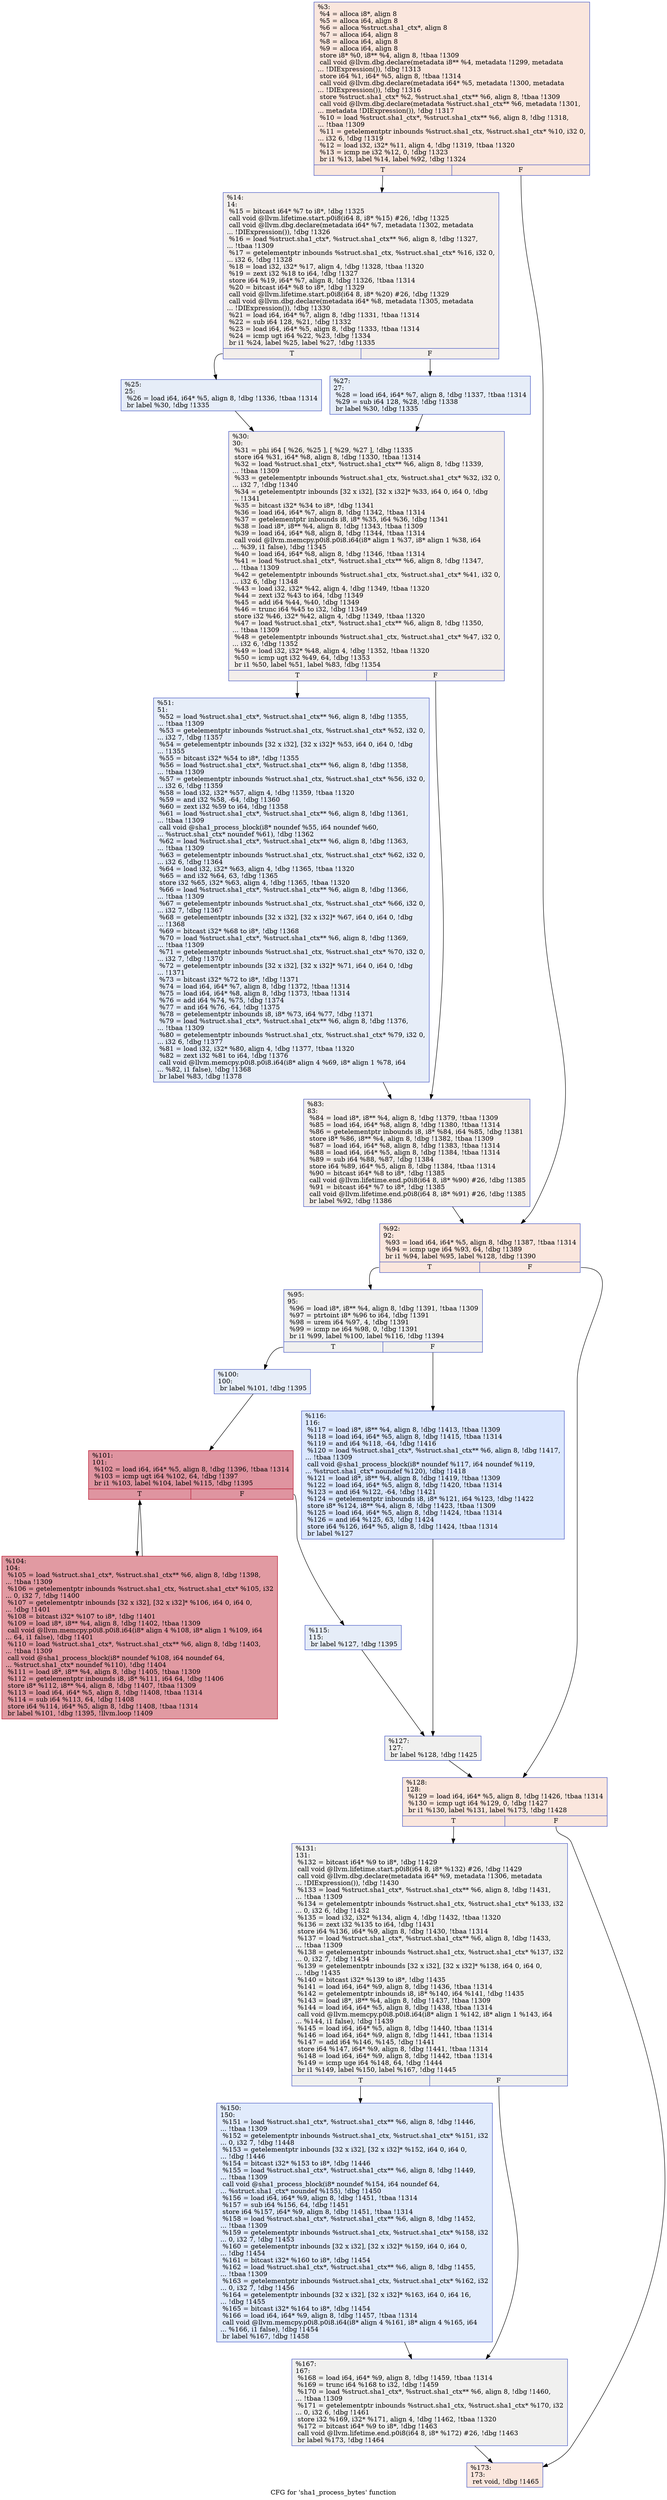 digraph "CFG for 'sha1_process_bytes' function" {
	label="CFG for 'sha1_process_bytes' function";

	Node0x20b9150 [shape=record,color="#3d50c3ff", style=filled, fillcolor="#f3c7b170",label="{%3:\l  %4 = alloca i8*, align 8\l  %5 = alloca i64, align 8\l  %6 = alloca %struct.sha1_ctx*, align 8\l  %7 = alloca i64, align 8\l  %8 = alloca i64, align 8\l  %9 = alloca i64, align 8\l  store i8* %0, i8** %4, align 8, !tbaa !1309\l  call void @llvm.dbg.declare(metadata i8** %4, metadata !1299, metadata\l... !DIExpression()), !dbg !1313\l  store i64 %1, i64* %5, align 8, !tbaa !1314\l  call void @llvm.dbg.declare(metadata i64* %5, metadata !1300, metadata\l... !DIExpression()), !dbg !1316\l  store %struct.sha1_ctx* %2, %struct.sha1_ctx** %6, align 8, !tbaa !1309\l  call void @llvm.dbg.declare(metadata %struct.sha1_ctx** %6, metadata !1301,\l... metadata !DIExpression()), !dbg !1317\l  %10 = load %struct.sha1_ctx*, %struct.sha1_ctx** %6, align 8, !dbg !1318,\l... !tbaa !1309\l  %11 = getelementptr inbounds %struct.sha1_ctx, %struct.sha1_ctx* %10, i32 0,\l... i32 6, !dbg !1319\l  %12 = load i32, i32* %11, align 4, !dbg !1319, !tbaa !1320\l  %13 = icmp ne i32 %12, 0, !dbg !1323\l  br i1 %13, label %14, label %92, !dbg !1324\l|{<s0>T|<s1>F}}"];
	Node0x20b9150:s0 -> Node0x213c370;
	Node0x20b9150:s1 -> Node0x213c550;
	Node0x213c370 [shape=record,color="#3d50c3ff", style=filled, fillcolor="#e5d8d170",label="{%14:\l14:                                               \l  %15 = bitcast i64* %7 to i8*, !dbg !1325\l  call void @llvm.lifetime.start.p0i8(i64 8, i8* %15) #26, !dbg !1325\l  call void @llvm.dbg.declare(metadata i64* %7, metadata !1302, metadata\l... !DIExpression()), !dbg !1326\l  %16 = load %struct.sha1_ctx*, %struct.sha1_ctx** %6, align 8, !dbg !1327,\l... !tbaa !1309\l  %17 = getelementptr inbounds %struct.sha1_ctx, %struct.sha1_ctx* %16, i32 0,\l... i32 6, !dbg !1328\l  %18 = load i32, i32* %17, align 4, !dbg !1328, !tbaa !1320\l  %19 = zext i32 %18 to i64, !dbg !1327\l  store i64 %19, i64* %7, align 8, !dbg !1326, !tbaa !1314\l  %20 = bitcast i64* %8 to i8*, !dbg !1329\l  call void @llvm.lifetime.start.p0i8(i64 8, i8* %20) #26, !dbg !1329\l  call void @llvm.dbg.declare(metadata i64* %8, metadata !1305, metadata\l... !DIExpression()), !dbg !1330\l  %21 = load i64, i64* %7, align 8, !dbg !1331, !tbaa !1314\l  %22 = sub i64 128, %21, !dbg !1332\l  %23 = load i64, i64* %5, align 8, !dbg !1333, !tbaa !1314\l  %24 = icmp ugt i64 %22, %23, !dbg !1334\l  br i1 %24, label %25, label %27, !dbg !1335\l|{<s0>T|<s1>F}}"];
	Node0x213c370:s0 -> Node0x213c3c0;
	Node0x213c370:s1 -> Node0x213c410;
	Node0x213c3c0 [shape=record,color="#3d50c3ff", style=filled, fillcolor="#c7d7f070",label="{%25:\l25:                                               \l  %26 = load i64, i64* %5, align 8, !dbg !1336, !tbaa !1314\l  br label %30, !dbg !1335\l}"];
	Node0x213c3c0 -> Node0x213c460;
	Node0x213c410 [shape=record,color="#3d50c3ff", style=filled, fillcolor="#c7d7f070",label="{%27:\l27:                                               \l  %28 = load i64, i64* %7, align 8, !dbg !1337, !tbaa !1314\l  %29 = sub i64 128, %28, !dbg !1338\l  br label %30, !dbg !1335\l}"];
	Node0x213c410 -> Node0x213c460;
	Node0x213c460 [shape=record,color="#3d50c3ff", style=filled, fillcolor="#e5d8d170",label="{%30:\l30:                                               \l  %31 = phi i64 [ %26, %25 ], [ %29, %27 ], !dbg !1335\l  store i64 %31, i64* %8, align 8, !dbg !1330, !tbaa !1314\l  %32 = load %struct.sha1_ctx*, %struct.sha1_ctx** %6, align 8, !dbg !1339,\l... !tbaa !1309\l  %33 = getelementptr inbounds %struct.sha1_ctx, %struct.sha1_ctx* %32, i32 0,\l... i32 7, !dbg !1340\l  %34 = getelementptr inbounds [32 x i32], [32 x i32]* %33, i64 0, i64 0, !dbg\l... !1341\l  %35 = bitcast i32* %34 to i8*, !dbg !1341\l  %36 = load i64, i64* %7, align 8, !dbg !1342, !tbaa !1314\l  %37 = getelementptr inbounds i8, i8* %35, i64 %36, !dbg !1341\l  %38 = load i8*, i8** %4, align 8, !dbg !1343, !tbaa !1309\l  %39 = load i64, i64* %8, align 8, !dbg !1344, !tbaa !1314\l  call void @llvm.memcpy.p0i8.p0i8.i64(i8* align 1 %37, i8* align 1 %38, i64\l... %39, i1 false), !dbg !1345\l  %40 = load i64, i64* %8, align 8, !dbg !1346, !tbaa !1314\l  %41 = load %struct.sha1_ctx*, %struct.sha1_ctx** %6, align 8, !dbg !1347,\l... !tbaa !1309\l  %42 = getelementptr inbounds %struct.sha1_ctx, %struct.sha1_ctx* %41, i32 0,\l... i32 6, !dbg !1348\l  %43 = load i32, i32* %42, align 4, !dbg !1349, !tbaa !1320\l  %44 = zext i32 %43 to i64, !dbg !1349\l  %45 = add i64 %44, %40, !dbg !1349\l  %46 = trunc i64 %45 to i32, !dbg !1349\l  store i32 %46, i32* %42, align 4, !dbg !1349, !tbaa !1320\l  %47 = load %struct.sha1_ctx*, %struct.sha1_ctx** %6, align 8, !dbg !1350,\l... !tbaa !1309\l  %48 = getelementptr inbounds %struct.sha1_ctx, %struct.sha1_ctx* %47, i32 0,\l... i32 6, !dbg !1352\l  %49 = load i32, i32* %48, align 4, !dbg !1352, !tbaa !1320\l  %50 = icmp ugt i32 %49, 64, !dbg !1353\l  br i1 %50, label %51, label %83, !dbg !1354\l|{<s0>T|<s1>F}}"];
	Node0x213c460:s0 -> Node0x213c4b0;
	Node0x213c460:s1 -> Node0x213c500;
	Node0x213c4b0 [shape=record,color="#3d50c3ff", style=filled, fillcolor="#c7d7f070",label="{%51:\l51:                                               \l  %52 = load %struct.sha1_ctx*, %struct.sha1_ctx** %6, align 8, !dbg !1355,\l... !tbaa !1309\l  %53 = getelementptr inbounds %struct.sha1_ctx, %struct.sha1_ctx* %52, i32 0,\l... i32 7, !dbg !1357\l  %54 = getelementptr inbounds [32 x i32], [32 x i32]* %53, i64 0, i64 0, !dbg\l... !1355\l  %55 = bitcast i32* %54 to i8*, !dbg !1355\l  %56 = load %struct.sha1_ctx*, %struct.sha1_ctx** %6, align 8, !dbg !1358,\l... !tbaa !1309\l  %57 = getelementptr inbounds %struct.sha1_ctx, %struct.sha1_ctx* %56, i32 0,\l... i32 6, !dbg !1359\l  %58 = load i32, i32* %57, align 4, !dbg !1359, !tbaa !1320\l  %59 = and i32 %58, -64, !dbg !1360\l  %60 = zext i32 %59 to i64, !dbg !1358\l  %61 = load %struct.sha1_ctx*, %struct.sha1_ctx** %6, align 8, !dbg !1361,\l... !tbaa !1309\l  call void @sha1_process_block(i8* noundef %55, i64 noundef %60,\l... %struct.sha1_ctx* noundef %61), !dbg !1362\l  %62 = load %struct.sha1_ctx*, %struct.sha1_ctx** %6, align 8, !dbg !1363,\l... !tbaa !1309\l  %63 = getelementptr inbounds %struct.sha1_ctx, %struct.sha1_ctx* %62, i32 0,\l... i32 6, !dbg !1364\l  %64 = load i32, i32* %63, align 4, !dbg !1365, !tbaa !1320\l  %65 = and i32 %64, 63, !dbg !1365\l  store i32 %65, i32* %63, align 4, !dbg !1365, !tbaa !1320\l  %66 = load %struct.sha1_ctx*, %struct.sha1_ctx** %6, align 8, !dbg !1366,\l... !tbaa !1309\l  %67 = getelementptr inbounds %struct.sha1_ctx, %struct.sha1_ctx* %66, i32 0,\l... i32 7, !dbg !1367\l  %68 = getelementptr inbounds [32 x i32], [32 x i32]* %67, i64 0, i64 0, !dbg\l... !1368\l  %69 = bitcast i32* %68 to i8*, !dbg !1368\l  %70 = load %struct.sha1_ctx*, %struct.sha1_ctx** %6, align 8, !dbg !1369,\l... !tbaa !1309\l  %71 = getelementptr inbounds %struct.sha1_ctx, %struct.sha1_ctx* %70, i32 0,\l... i32 7, !dbg !1370\l  %72 = getelementptr inbounds [32 x i32], [32 x i32]* %71, i64 0, i64 0, !dbg\l... !1371\l  %73 = bitcast i32* %72 to i8*, !dbg !1371\l  %74 = load i64, i64* %7, align 8, !dbg !1372, !tbaa !1314\l  %75 = load i64, i64* %8, align 8, !dbg !1373, !tbaa !1314\l  %76 = add i64 %74, %75, !dbg !1374\l  %77 = and i64 %76, -64, !dbg !1375\l  %78 = getelementptr inbounds i8, i8* %73, i64 %77, !dbg !1371\l  %79 = load %struct.sha1_ctx*, %struct.sha1_ctx** %6, align 8, !dbg !1376,\l... !tbaa !1309\l  %80 = getelementptr inbounds %struct.sha1_ctx, %struct.sha1_ctx* %79, i32 0,\l... i32 6, !dbg !1377\l  %81 = load i32, i32* %80, align 4, !dbg !1377, !tbaa !1320\l  %82 = zext i32 %81 to i64, !dbg !1376\l  call void @llvm.memcpy.p0i8.p0i8.i64(i8* align 4 %69, i8* align 1 %78, i64\l... %82, i1 false), !dbg !1368\l  br label %83, !dbg !1378\l}"];
	Node0x213c4b0 -> Node0x213c500;
	Node0x213c500 [shape=record,color="#3d50c3ff", style=filled, fillcolor="#e5d8d170",label="{%83:\l83:                                               \l  %84 = load i8*, i8** %4, align 8, !dbg !1379, !tbaa !1309\l  %85 = load i64, i64* %8, align 8, !dbg !1380, !tbaa !1314\l  %86 = getelementptr inbounds i8, i8* %84, i64 %85, !dbg !1381\l  store i8* %86, i8** %4, align 8, !dbg !1382, !tbaa !1309\l  %87 = load i64, i64* %8, align 8, !dbg !1383, !tbaa !1314\l  %88 = load i64, i64* %5, align 8, !dbg !1384, !tbaa !1314\l  %89 = sub i64 %88, %87, !dbg !1384\l  store i64 %89, i64* %5, align 8, !dbg !1384, !tbaa !1314\l  %90 = bitcast i64* %8 to i8*, !dbg !1385\l  call void @llvm.lifetime.end.p0i8(i64 8, i8* %90) #26, !dbg !1385\l  %91 = bitcast i64* %7 to i8*, !dbg !1385\l  call void @llvm.lifetime.end.p0i8(i64 8, i8* %91) #26, !dbg !1385\l  br label %92, !dbg !1386\l}"];
	Node0x213c500 -> Node0x213c550;
	Node0x213c550 [shape=record,color="#3d50c3ff", style=filled, fillcolor="#f3c7b170",label="{%92:\l92:                                               \l  %93 = load i64, i64* %5, align 8, !dbg !1387, !tbaa !1314\l  %94 = icmp uge i64 %93, 64, !dbg !1389\l  br i1 %94, label %95, label %128, !dbg !1390\l|{<s0>T|<s1>F}}"];
	Node0x213c550:s0 -> Node0x213c5a0;
	Node0x213c550:s1 -> Node0x213c7d0;
	Node0x213c5a0 [shape=record,color="#3d50c3ff", style=filled, fillcolor="#dedcdb70",label="{%95:\l95:                                               \l  %96 = load i8*, i8** %4, align 8, !dbg !1391, !tbaa !1309\l  %97 = ptrtoint i8* %96 to i64, !dbg !1391\l  %98 = urem i64 %97, 4, !dbg !1391\l  %99 = icmp ne i64 %98, 0, !dbg !1391\l  br i1 %99, label %100, label %116, !dbg !1394\l|{<s0>T|<s1>F}}"];
	Node0x213c5a0:s0 -> Node0x213c5f0;
	Node0x213c5a0:s1 -> Node0x213c730;
	Node0x213c5f0 [shape=record,color="#3d50c3ff", style=filled, fillcolor="#c7d7f070",label="{%100:\l100:                                              \l  br label %101, !dbg !1395\l}"];
	Node0x213c5f0 -> Node0x213c640;
	Node0x213c640 [shape=record,color="#b70d28ff", style=filled, fillcolor="#b70d2870",label="{%101:\l101:                                              \l  %102 = load i64, i64* %5, align 8, !dbg !1396, !tbaa !1314\l  %103 = icmp ugt i64 %102, 64, !dbg !1397\l  br i1 %103, label %104, label %115, !dbg !1395\l|{<s0>T|<s1>F}}"];
	Node0x213c640:s0 -> Node0x213c690;
	Node0x213c640:s1 -> Node0x213c6e0;
	Node0x213c690 [shape=record,color="#b70d28ff", style=filled, fillcolor="#bb1b2c70",label="{%104:\l104:                                              \l  %105 = load %struct.sha1_ctx*, %struct.sha1_ctx** %6, align 8, !dbg !1398,\l... !tbaa !1309\l  %106 = getelementptr inbounds %struct.sha1_ctx, %struct.sha1_ctx* %105, i32\l... 0, i32 7, !dbg !1400\l  %107 = getelementptr inbounds [32 x i32], [32 x i32]* %106, i64 0, i64 0,\l... !dbg !1401\l  %108 = bitcast i32* %107 to i8*, !dbg !1401\l  %109 = load i8*, i8** %4, align 8, !dbg !1402, !tbaa !1309\l  call void @llvm.memcpy.p0i8.p0i8.i64(i8* align 4 %108, i8* align 1 %109, i64\l... 64, i1 false), !dbg !1401\l  %110 = load %struct.sha1_ctx*, %struct.sha1_ctx** %6, align 8, !dbg !1403,\l... !tbaa !1309\l  call void @sha1_process_block(i8* noundef %108, i64 noundef 64,\l... %struct.sha1_ctx* noundef %110), !dbg !1404\l  %111 = load i8*, i8** %4, align 8, !dbg !1405, !tbaa !1309\l  %112 = getelementptr inbounds i8, i8* %111, i64 64, !dbg !1406\l  store i8* %112, i8** %4, align 8, !dbg !1407, !tbaa !1309\l  %113 = load i64, i64* %5, align 8, !dbg !1408, !tbaa !1314\l  %114 = sub i64 %113, 64, !dbg !1408\l  store i64 %114, i64* %5, align 8, !dbg !1408, !tbaa !1314\l  br label %101, !dbg !1395, !llvm.loop !1409\l}"];
	Node0x213c690 -> Node0x213c640;
	Node0x213c6e0 [shape=record,color="#3d50c3ff", style=filled, fillcolor="#c7d7f070",label="{%115:\l115:                                              \l  br label %127, !dbg !1395\l}"];
	Node0x213c6e0 -> Node0x213c780;
	Node0x213c730 [shape=record,color="#3d50c3ff", style=filled, fillcolor="#aec9fc70",label="{%116:\l116:                                              \l  %117 = load i8*, i8** %4, align 8, !dbg !1413, !tbaa !1309\l  %118 = load i64, i64* %5, align 8, !dbg !1415, !tbaa !1314\l  %119 = and i64 %118, -64, !dbg !1416\l  %120 = load %struct.sha1_ctx*, %struct.sha1_ctx** %6, align 8, !dbg !1417,\l... !tbaa !1309\l  call void @sha1_process_block(i8* noundef %117, i64 noundef %119,\l... %struct.sha1_ctx* noundef %120), !dbg !1418\l  %121 = load i8*, i8** %4, align 8, !dbg !1419, !tbaa !1309\l  %122 = load i64, i64* %5, align 8, !dbg !1420, !tbaa !1314\l  %123 = and i64 %122, -64, !dbg !1421\l  %124 = getelementptr inbounds i8, i8* %121, i64 %123, !dbg !1422\l  store i8* %124, i8** %4, align 8, !dbg !1423, !tbaa !1309\l  %125 = load i64, i64* %5, align 8, !dbg !1424, !tbaa !1314\l  %126 = and i64 %125, 63, !dbg !1424\l  store i64 %126, i64* %5, align 8, !dbg !1424, !tbaa !1314\l  br label %127\l}"];
	Node0x213c730 -> Node0x213c780;
	Node0x213c780 [shape=record,color="#3d50c3ff", style=filled, fillcolor="#dedcdb70",label="{%127:\l127:                                              \l  br label %128, !dbg !1425\l}"];
	Node0x213c780 -> Node0x213c7d0;
	Node0x213c7d0 [shape=record,color="#3d50c3ff", style=filled, fillcolor="#f3c7b170",label="{%128:\l128:                                              \l  %129 = load i64, i64* %5, align 8, !dbg !1426, !tbaa !1314\l  %130 = icmp ugt i64 %129, 0, !dbg !1427\l  br i1 %130, label %131, label %173, !dbg !1428\l|{<s0>T|<s1>F}}"];
	Node0x213c7d0:s0 -> Node0x213c820;
	Node0x213c7d0:s1 -> Node0x213c910;
	Node0x213c820 [shape=record,color="#3d50c3ff", style=filled, fillcolor="#dedcdb70",label="{%131:\l131:                                              \l  %132 = bitcast i64* %9 to i8*, !dbg !1429\l  call void @llvm.lifetime.start.p0i8(i64 8, i8* %132) #26, !dbg !1429\l  call void @llvm.dbg.declare(metadata i64* %9, metadata !1306, metadata\l... !DIExpression()), !dbg !1430\l  %133 = load %struct.sha1_ctx*, %struct.sha1_ctx** %6, align 8, !dbg !1431,\l... !tbaa !1309\l  %134 = getelementptr inbounds %struct.sha1_ctx, %struct.sha1_ctx* %133, i32\l... 0, i32 6, !dbg !1432\l  %135 = load i32, i32* %134, align 4, !dbg !1432, !tbaa !1320\l  %136 = zext i32 %135 to i64, !dbg !1431\l  store i64 %136, i64* %9, align 8, !dbg !1430, !tbaa !1314\l  %137 = load %struct.sha1_ctx*, %struct.sha1_ctx** %6, align 8, !dbg !1433,\l... !tbaa !1309\l  %138 = getelementptr inbounds %struct.sha1_ctx, %struct.sha1_ctx* %137, i32\l... 0, i32 7, !dbg !1434\l  %139 = getelementptr inbounds [32 x i32], [32 x i32]* %138, i64 0, i64 0,\l... !dbg !1435\l  %140 = bitcast i32* %139 to i8*, !dbg !1435\l  %141 = load i64, i64* %9, align 8, !dbg !1436, !tbaa !1314\l  %142 = getelementptr inbounds i8, i8* %140, i64 %141, !dbg !1435\l  %143 = load i8*, i8** %4, align 8, !dbg !1437, !tbaa !1309\l  %144 = load i64, i64* %5, align 8, !dbg !1438, !tbaa !1314\l  call void @llvm.memcpy.p0i8.p0i8.i64(i8* align 1 %142, i8* align 1 %143, i64\l... %144, i1 false), !dbg !1439\l  %145 = load i64, i64* %5, align 8, !dbg !1440, !tbaa !1314\l  %146 = load i64, i64* %9, align 8, !dbg !1441, !tbaa !1314\l  %147 = add i64 %146, %145, !dbg !1441\l  store i64 %147, i64* %9, align 8, !dbg !1441, !tbaa !1314\l  %148 = load i64, i64* %9, align 8, !dbg !1442, !tbaa !1314\l  %149 = icmp uge i64 %148, 64, !dbg !1444\l  br i1 %149, label %150, label %167, !dbg !1445\l|{<s0>T|<s1>F}}"];
	Node0x213c820:s0 -> Node0x213c870;
	Node0x213c820:s1 -> Node0x213c8c0;
	Node0x213c870 [shape=record,color="#3d50c3ff", style=filled, fillcolor="#bbd1f870",label="{%150:\l150:                                              \l  %151 = load %struct.sha1_ctx*, %struct.sha1_ctx** %6, align 8, !dbg !1446,\l... !tbaa !1309\l  %152 = getelementptr inbounds %struct.sha1_ctx, %struct.sha1_ctx* %151, i32\l... 0, i32 7, !dbg !1448\l  %153 = getelementptr inbounds [32 x i32], [32 x i32]* %152, i64 0, i64 0,\l... !dbg !1446\l  %154 = bitcast i32* %153 to i8*, !dbg !1446\l  %155 = load %struct.sha1_ctx*, %struct.sha1_ctx** %6, align 8, !dbg !1449,\l... !tbaa !1309\l  call void @sha1_process_block(i8* noundef %154, i64 noundef 64,\l... %struct.sha1_ctx* noundef %155), !dbg !1450\l  %156 = load i64, i64* %9, align 8, !dbg !1451, !tbaa !1314\l  %157 = sub i64 %156, 64, !dbg !1451\l  store i64 %157, i64* %9, align 8, !dbg !1451, !tbaa !1314\l  %158 = load %struct.sha1_ctx*, %struct.sha1_ctx** %6, align 8, !dbg !1452,\l... !tbaa !1309\l  %159 = getelementptr inbounds %struct.sha1_ctx, %struct.sha1_ctx* %158, i32\l... 0, i32 7, !dbg !1453\l  %160 = getelementptr inbounds [32 x i32], [32 x i32]* %159, i64 0, i64 0,\l... !dbg !1454\l  %161 = bitcast i32* %160 to i8*, !dbg !1454\l  %162 = load %struct.sha1_ctx*, %struct.sha1_ctx** %6, align 8, !dbg !1455,\l... !tbaa !1309\l  %163 = getelementptr inbounds %struct.sha1_ctx, %struct.sha1_ctx* %162, i32\l... 0, i32 7, !dbg !1456\l  %164 = getelementptr inbounds [32 x i32], [32 x i32]* %163, i64 0, i64 16,\l... !dbg !1455\l  %165 = bitcast i32* %164 to i8*, !dbg !1454\l  %166 = load i64, i64* %9, align 8, !dbg !1457, !tbaa !1314\l  call void @llvm.memcpy.p0i8.p0i8.i64(i8* align 4 %161, i8* align 4 %165, i64\l... %166, i1 false), !dbg !1454\l  br label %167, !dbg !1458\l}"];
	Node0x213c870 -> Node0x213c8c0;
	Node0x213c8c0 [shape=record,color="#3d50c3ff", style=filled, fillcolor="#dedcdb70",label="{%167:\l167:                                              \l  %168 = load i64, i64* %9, align 8, !dbg !1459, !tbaa !1314\l  %169 = trunc i64 %168 to i32, !dbg !1459\l  %170 = load %struct.sha1_ctx*, %struct.sha1_ctx** %6, align 8, !dbg !1460,\l... !tbaa !1309\l  %171 = getelementptr inbounds %struct.sha1_ctx, %struct.sha1_ctx* %170, i32\l... 0, i32 6, !dbg !1461\l  store i32 %169, i32* %171, align 4, !dbg !1462, !tbaa !1320\l  %172 = bitcast i64* %9 to i8*, !dbg !1463\l  call void @llvm.lifetime.end.p0i8(i64 8, i8* %172) #26, !dbg !1463\l  br label %173, !dbg !1464\l}"];
	Node0x213c8c0 -> Node0x213c910;
	Node0x213c910 [shape=record,color="#3d50c3ff", style=filled, fillcolor="#f3c7b170",label="{%173:\l173:                                              \l  ret void, !dbg !1465\l}"];
}
